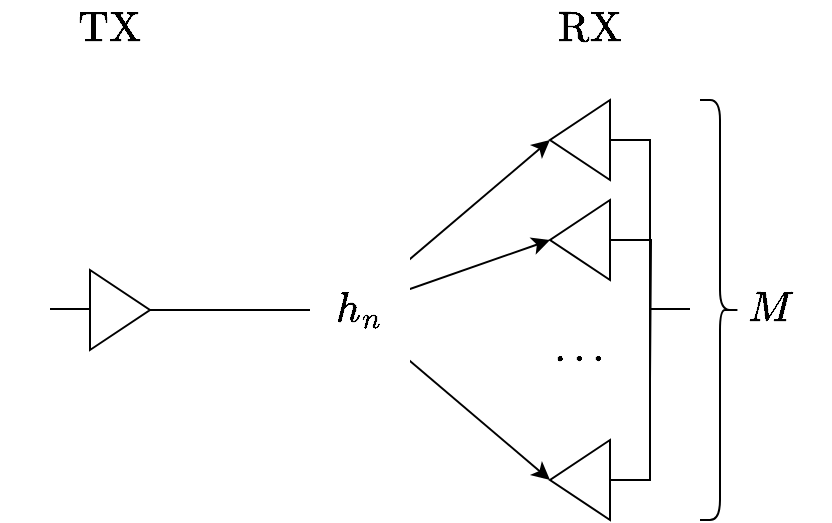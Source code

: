 <mxfile version="18.1.1" type="github">
  <diagram id="cb0CZBxO6Psnw6nOKla0" name="Page-1">
    <mxGraphModel dx="788" dy="517" grid="1" gridSize="10" guides="1" tooltips="1" connect="1" arrows="1" fold="1" page="1" pageScale="1" pageWidth="827" pageHeight="1169" math="1" shadow="0">
      <root>
        <mxCell id="0" />
        <mxCell id="1" parent="0" />
        <mxCell id="9v47_lNpTePXSl9Ape3M-6" value="&lt;font style=&quot;font-size: 18px;&quot;&gt;$$\text{RX}$$&lt;/font&gt;" style="text;html=1;strokeColor=none;fillColor=none;align=center;verticalAlign=middle;whiteSpace=wrap;rounded=0;fontSize=18;fontStyle=0" parent="1" vertex="1">
          <mxGeometry x="310" y="20" width="60" height="30" as="geometry" />
        </mxCell>
        <mxCell id="9v47_lNpTePXSl9Ape3M-7" value="" style="endArrow=none;html=1;rounded=0;fontSize=36;" parent="1" edge="1">
          <mxGeometry width="50" height="50" relative="1" as="geometry">
            <mxPoint x="370" y="174.5" as="sourcePoint" />
            <mxPoint x="390" y="174.5" as="targetPoint" />
          </mxGeometry>
        </mxCell>
        <mxCell id="wF6S22nu2gqU0wejXmU--13" style="edgeStyle=none;rounded=0;orthogonalLoop=1;jettySize=auto;html=1;exitX=1;exitY=0.5;exitDx=0;exitDy=0;fontSize=18;endArrow=none;endFill=0;" edge="1" parent="1" source="9v47_lNpTePXSl9Ape3M-8">
          <mxGeometry relative="1" as="geometry">
            <mxPoint x="220" y="175" as="targetPoint" />
          </mxGeometry>
        </mxCell>
        <mxCell id="9v47_lNpTePXSl9Ape3M-8" value="" style="triangle;whiteSpace=wrap;html=1;fontSize=18;" parent="1" vertex="1">
          <mxGeometry x="90" y="155" width="30" height="40" as="geometry" />
        </mxCell>
        <mxCell id="9v47_lNpTePXSl9Ape3M-10" value="" style="endArrow=none;html=1;rounded=0;fontSize=36;" parent="1" edge="1">
          <mxGeometry width="50" height="50" relative="1" as="geometry">
            <mxPoint x="70" y="174.5" as="sourcePoint" />
            <mxPoint x="90" y="174.5" as="targetPoint" />
          </mxGeometry>
        </mxCell>
        <mxCell id="9v47_lNpTePXSl9Ape3M-11" value="&lt;font style=&quot;font-size: 18px;&quot;&gt;$$\text{TX}$$&lt;/font&gt;" style="text;html=1;strokeColor=none;fillColor=none;align=center;verticalAlign=middle;whiteSpace=wrap;rounded=0;fontSize=18;fontStyle=0" parent="1" vertex="1">
          <mxGeometry x="70" y="20" width="60" height="30" as="geometry" />
        </mxCell>
        <mxCell id="wF6S22nu2gqU0wejXmU--1" value="$$\dots$$" style="text;html=1;strokeColor=none;fillColor=none;align=center;verticalAlign=middle;whiteSpace=wrap;rounded=0;fontSize=18;" vertex="1" parent="1">
          <mxGeometry x="305" y="180" width="60" height="30" as="geometry" />
        </mxCell>
        <mxCell id="AkksG0kR0m9E42rnFNtQ-1" value="" style="triangle;whiteSpace=wrap;html=1;rotation=-180;" parent="1" vertex="1">
          <mxGeometry x="320" y="240" width="30" height="40" as="geometry" />
        </mxCell>
        <mxCell id="9v47_lNpTePXSl9Ape3M-2" style="edgeStyle=orthogonalEdgeStyle;rounded=0;orthogonalLoop=1;jettySize=auto;html=1;exitX=0;exitY=0.5;exitDx=0;exitDy=0;fontSize=48;endArrow=none;endFill=0;" parent="1" source="AkksG0kR0m9E42rnFNtQ-2" edge="1">
          <mxGeometry relative="1" as="geometry">
            <mxPoint x="370" y="210" as="targetPoint" />
          </mxGeometry>
        </mxCell>
        <mxCell id="AkksG0kR0m9E42rnFNtQ-2" value="" style="triangle;whiteSpace=wrap;html=1;rotation=-180;" parent="1" vertex="1">
          <mxGeometry x="320" y="120" width="30" height="40" as="geometry" />
        </mxCell>
        <mxCell id="AkksG0kR0m9E42rnFNtQ-3" value="" style="triangle;whiteSpace=wrap;html=1;rotation=-180;" parent="1" vertex="1">
          <mxGeometry x="320" y="70" width="30" height="40" as="geometry" />
        </mxCell>
        <mxCell id="9v47_lNpTePXSl9Ape3M-1" style="edgeStyle=orthogonalEdgeStyle;rounded=0;orthogonalLoop=1;jettySize=auto;html=1;exitX=0;exitY=0.5;exitDx=0;exitDy=0;entryX=0;entryY=0.5;entryDx=0;entryDy=0;fontSize=48;endArrow=none;endFill=0;" parent="1" source="AkksG0kR0m9E42rnFNtQ-1" target="AkksG0kR0m9E42rnFNtQ-3" edge="1">
          <mxGeometry relative="1" as="geometry" />
        </mxCell>
        <mxCell id="wF6S22nu2gqU0wejXmU--3" value="" style="shape=curlyBracket;whiteSpace=wrap;html=1;rounded=1;flipH=1;fontSize=18;" vertex="1" parent="1">
          <mxGeometry x="395" y="70" width="20" height="210" as="geometry" />
        </mxCell>
        <mxCell id="wF6S22nu2gqU0wejXmU--4" value="$$M$$" style="text;html=1;strokeColor=none;fillColor=none;align=center;verticalAlign=middle;whiteSpace=wrap;rounded=0;fontSize=18;" vertex="1" parent="1">
          <mxGeometry x="400" y="160" width="60" height="30" as="geometry" />
        </mxCell>
        <mxCell id="wF6S22nu2gqU0wejXmU--16" value="" style="endArrow=classic;html=1;rounded=0;fontSize=18;entryX=1;entryY=0.5;entryDx=0;entryDy=0;" edge="1" parent="1" target="AkksG0kR0m9E42rnFNtQ-3">
          <mxGeometry width="50" height="50" relative="1" as="geometry">
            <mxPoint x="220" y="175" as="sourcePoint" />
            <mxPoint x="320" y="85" as="targetPoint" />
          </mxGeometry>
        </mxCell>
        <mxCell id="wF6S22nu2gqU0wejXmU--17" value="" style="endArrow=classic;html=1;rounded=0;fontSize=18;entryX=1;entryY=0.5;entryDx=0;entryDy=0;" edge="1" parent="1" target="AkksG0kR0m9E42rnFNtQ-2">
          <mxGeometry width="50" height="50" relative="1" as="geometry">
            <mxPoint x="220" y="175" as="sourcePoint" />
            <mxPoint x="320" y="90" as="targetPoint" />
          </mxGeometry>
        </mxCell>
        <mxCell id="wF6S22nu2gqU0wejXmU--18" value="" style="endArrow=classic;html=1;rounded=0;fontSize=18;entryX=1;entryY=0.5;entryDx=0;entryDy=0;" edge="1" parent="1" target="AkksG0kR0m9E42rnFNtQ-1">
          <mxGeometry width="50" height="50" relative="1" as="geometry">
            <mxPoint x="220" y="175" as="sourcePoint" />
            <mxPoint x="320" y="140" as="targetPoint" />
          </mxGeometry>
        </mxCell>
        <mxCell id="wF6S22nu2gqU0wejXmU--9" value="$$h_n$$" style="text;html=1;strokeColor=none;fillColor=default;align=center;verticalAlign=middle;whiteSpace=wrap;rounded=0;fontSize=18;fontStyle=0" vertex="1" parent="1">
          <mxGeometry x="200" y="120" width="50" height="110" as="geometry" />
        </mxCell>
      </root>
    </mxGraphModel>
  </diagram>
</mxfile>
